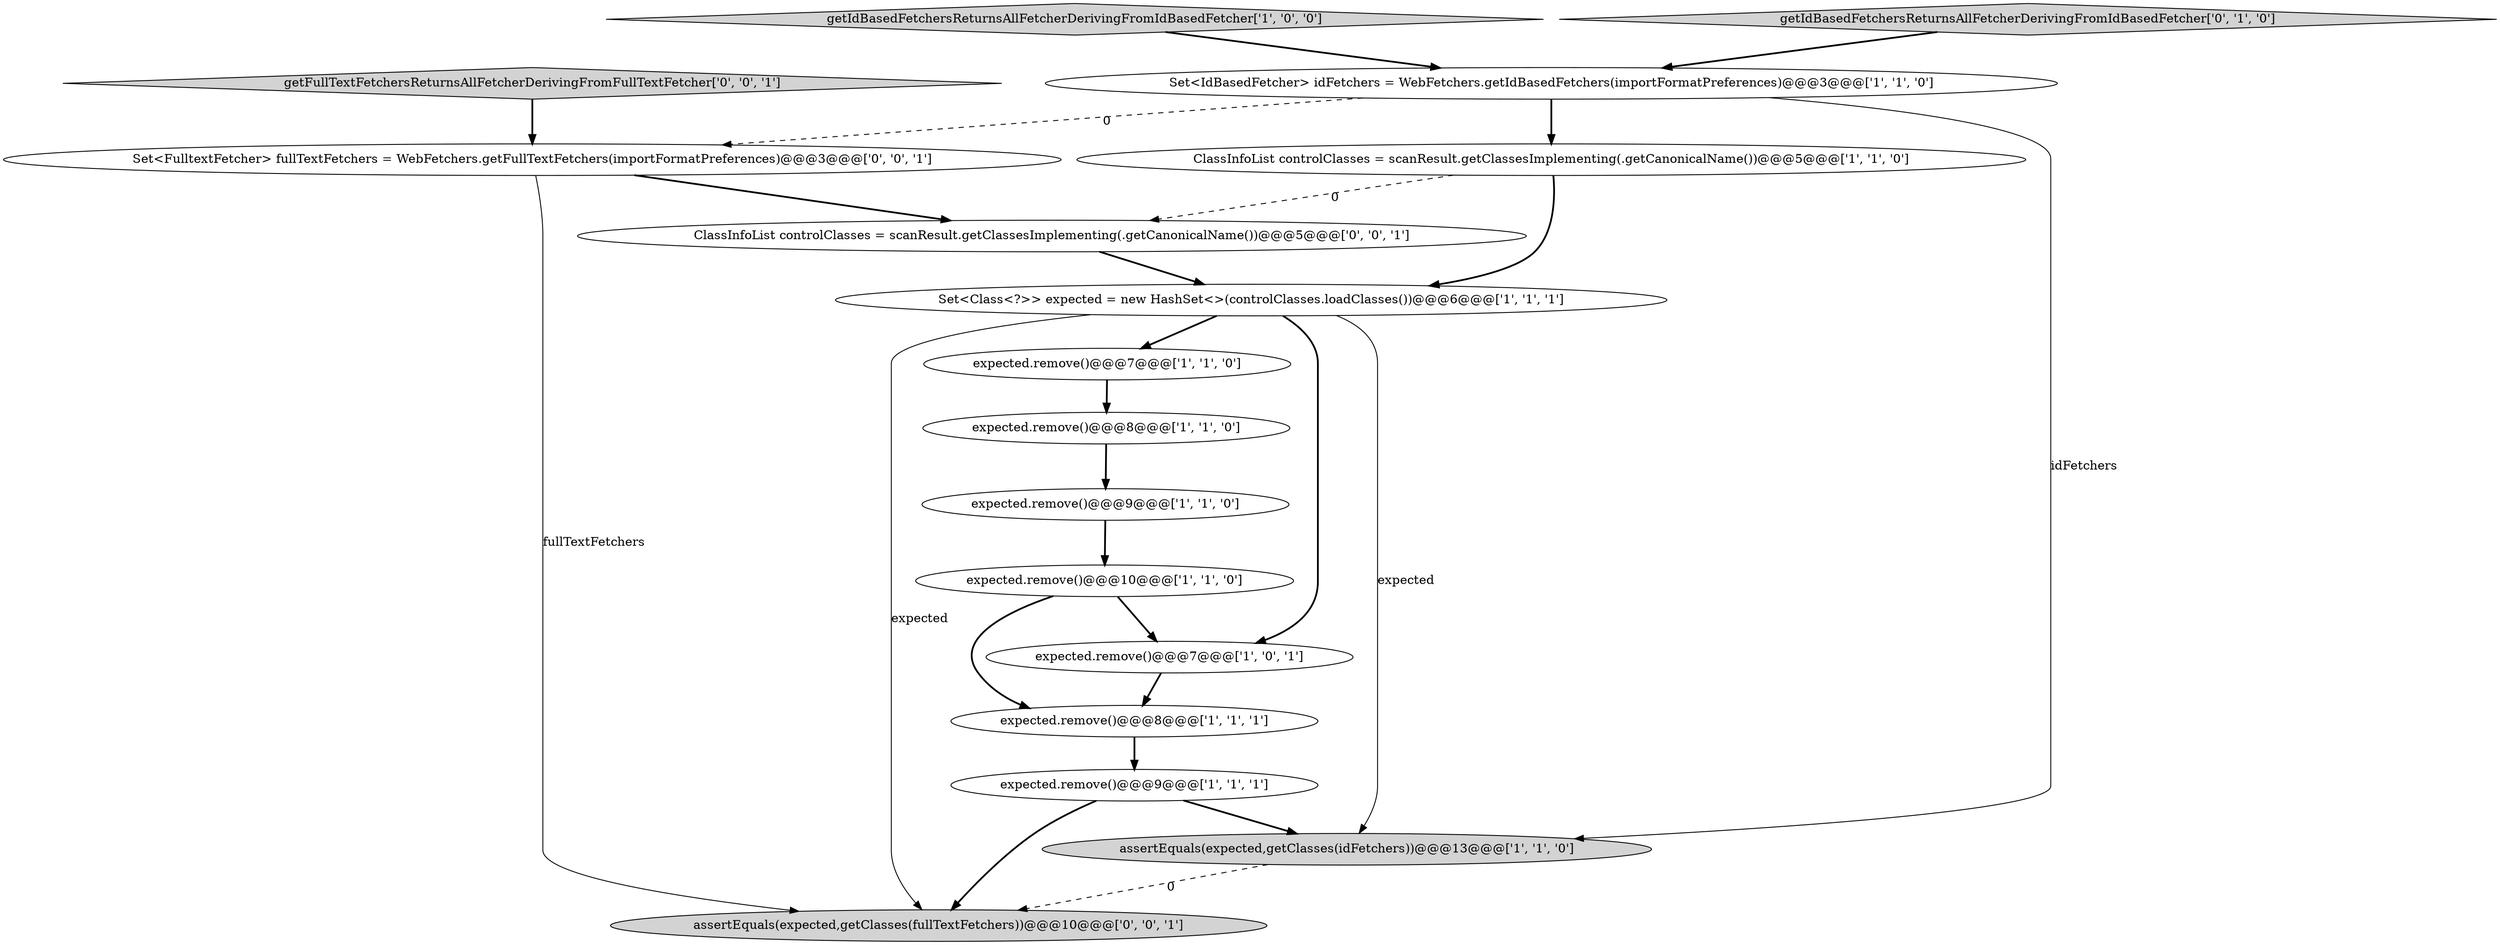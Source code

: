 digraph {
9 [style = filled, label = "expected.remove()@@@9@@@['1', '1', '0']", fillcolor = white, shape = ellipse image = "AAA0AAABBB1BBB"];
2 [style = filled, label = "getIdBasedFetchersReturnsAllFetcherDerivingFromIdBasedFetcher['1', '0', '0']", fillcolor = lightgray, shape = diamond image = "AAA0AAABBB1BBB"];
13 [style = filled, label = "Set<FulltextFetcher> fullTextFetchers = WebFetchers.getFullTextFetchers(importFormatPreferences)@@@3@@@['0', '0', '1']", fillcolor = white, shape = ellipse image = "AAA0AAABBB3BBB"];
7 [style = filled, label = "Set<IdBasedFetcher> idFetchers = WebFetchers.getIdBasedFetchers(importFormatPreferences)@@@3@@@['1', '1', '0']", fillcolor = white, shape = ellipse image = "AAA0AAABBB1BBB"];
12 [style = filled, label = "getIdBasedFetchersReturnsAllFetcherDerivingFromIdBasedFetcher['0', '1', '0']", fillcolor = lightgray, shape = diamond image = "AAA0AAABBB2BBB"];
5 [style = filled, label = "expected.remove()@@@9@@@['1', '1', '1']", fillcolor = white, shape = ellipse image = "AAA0AAABBB1BBB"];
11 [style = filled, label = "expected.remove()@@@8@@@['1', '1', '0']", fillcolor = white, shape = ellipse image = "AAA0AAABBB1BBB"];
1 [style = filled, label = "expected.remove()@@@8@@@['1', '1', '1']", fillcolor = white, shape = ellipse image = "AAA0AAABBB1BBB"];
0 [style = filled, label = "expected.remove()@@@7@@@['1', '0', '1']", fillcolor = white, shape = ellipse image = "AAA0AAABBB1BBB"];
10 [style = filled, label = "assertEquals(expected,getClasses(idFetchers))@@@13@@@['1', '1', '0']", fillcolor = lightgray, shape = ellipse image = "AAA0AAABBB1BBB"];
14 [style = filled, label = "getFullTextFetchersReturnsAllFetcherDerivingFromFullTextFetcher['0', '0', '1']", fillcolor = lightgray, shape = diamond image = "AAA0AAABBB3BBB"];
15 [style = filled, label = "ClassInfoList controlClasses = scanResult.getClassesImplementing(.getCanonicalName())@@@5@@@['0', '0', '1']", fillcolor = white, shape = ellipse image = "AAA0AAABBB3BBB"];
3 [style = filled, label = "expected.remove()@@@7@@@['1', '1', '0']", fillcolor = white, shape = ellipse image = "AAA0AAABBB1BBB"];
6 [style = filled, label = "expected.remove()@@@10@@@['1', '1', '0']", fillcolor = white, shape = ellipse image = "AAA0AAABBB1BBB"];
4 [style = filled, label = "ClassInfoList controlClasses = scanResult.getClassesImplementing(.getCanonicalName())@@@5@@@['1', '1', '0']", fillcolor = white, shape = ellipse image = "AAA0AAABBB1BBB"];
8 [style = filled, label = "Set<Class<?>> expected = new HashSet<>(controlClasses.loadClasses())@@@6@@@['1', '1', '1']", fillcolor = white, shape = ellipse image = "AAA0AAABBB1BBB"];
16 [style = filled, label = "assertEquals(expected,getClasses(fullTextFetchers))@@@10@@@['0', '0', '1']", fillcolor = lightgray, shape = ellipse image = "AAA0AAABBB3BBB"];
8->16 [style = solid, label="expected"];
12->7 [style = bold, label=""];
13->15 [style = bold, label=""];
3->11 [style = bold, label=""];
8->0 [style = bold, label=""];
2->7 [style = bold, label=""];
6->0 [style = bold, label=""];
14->13 [style = bold, label=""];
4->15 [style = dashed, label="0"];
11->9 [style = bold, label=""];
4->8 [style = bold, label=""];
5->10 [style = bold, label=""];
7->13 [style = dashed, label="0"];
0->1 [style = bold, label=""];
8->3 [style = bold, label=""];
9->6 [style = bold, label=""];
10->16 [style = dashed, label="0"];
8->10 [style = solid, label="expected"];
7->4 [style = bold, label=""];
7->10 [style = solid, label="idFetchers"];
13->16 [style = solid, label="fullTextFetchers"];
15->8 [style = bold, label=""];
6->1 [style = bold, label=""];
5->16 [style = bold, label=""];
1->5 [style = bold, label=""];
}
